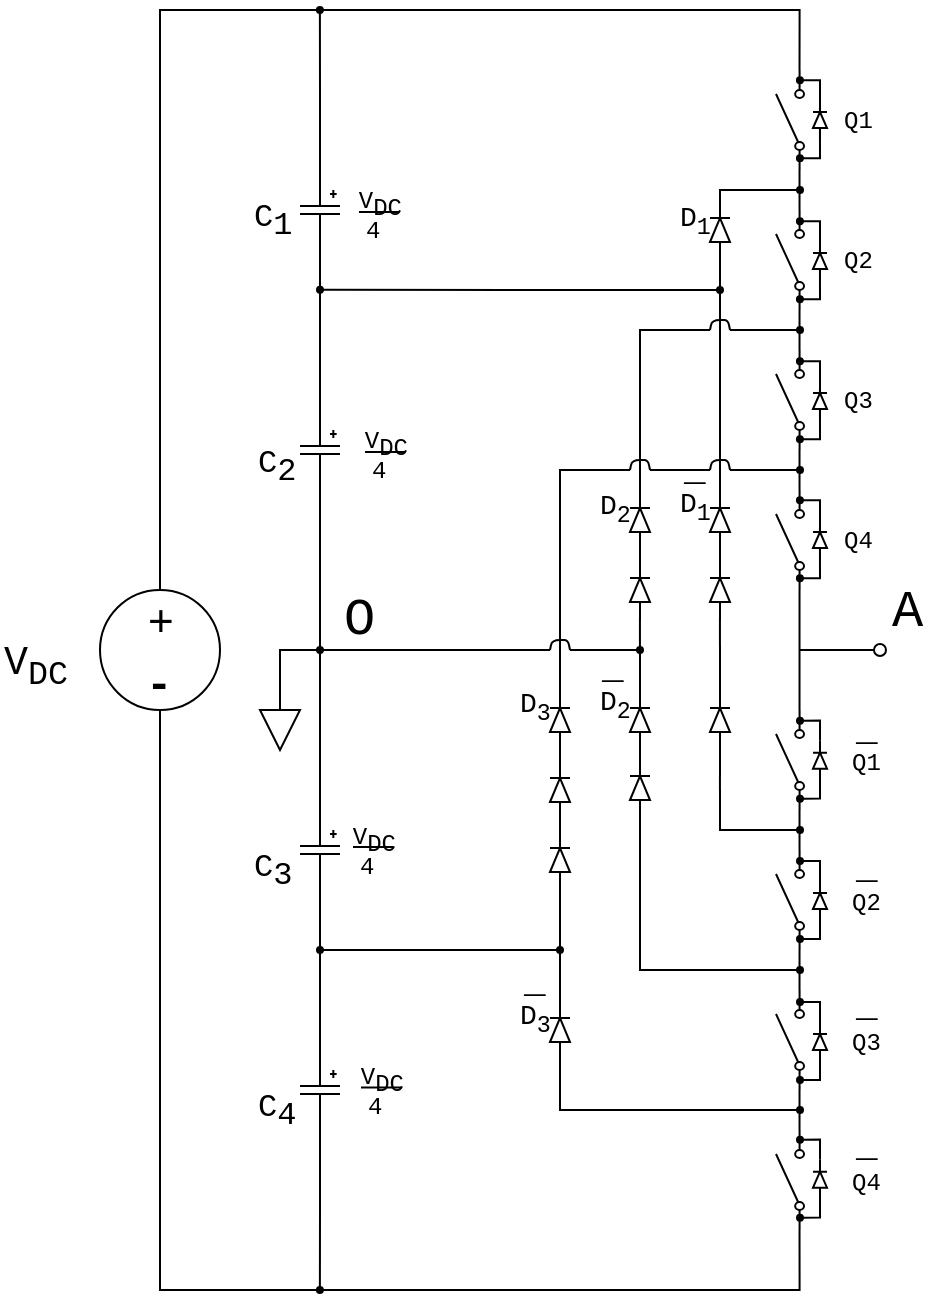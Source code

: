 <mxfile version="10.6.7" type="github"><diagram id="sscBolJHvE7xzkybfC2L" name="Page-1"><mxGraphModel dx="664" dy="372" grid="1" gridSize="5" guides="1" tooltips="1" connect="1" arrows="1" fold="1" page="1" pageScale="1" pageWidth="827" pageHeight="1169" math="0" shadow="0"><root><mxCell id="0"/><mxCell id="1" parent="0"/><mxCell id="ISOhxACk6VoRJgg4IMBV-1" value="" style="group" parent="1" vertex="1" connectable="0"><mxGeometry x="170" y="430" width="60" height="60" as="geometry"/></mxCell><mxCell id="ISOhxACk6VoRJgg4IMBV-2" value="" style="ellipse;whiteSpace=wrap;html=1;aspect=fixed;fillColor=none;" parent="ISOhxACk6VoRJgg4IMBV-1" vertex="1"><mxGeometry width="60" height="60" as="geometry"/></mxCell><mxCell id="ISOhxACk6VoRJgg4IMBV-3" value="+" style="text;html=1;resizable=0;points=[];autosize=1;align=left;verticalAlign=top;spacingTop=-4;fontStyle=0;fontSize=22;" parent="ISOhxACk6VoRJgg4IMBV-1" vertex="1"><mxGeometry x="22" width="20" height="20" as="geometry"/></mxCell><mxCell id="ISOhxACk6VoRJgg4IMBV-4" value="&lt;font style=&quot;font-size: 22px;&quot; face=&quot;Courier New&quot;&gt;-&lt;/font&gt;" style="text;html=1;resizable=0;points=[];autosize=1;align=left;verticalAlign=top;spacingTop=-4;fontSize=22;fontStyle=1" parent="ISOhxACk6VoRJgg4IMBV-1" vertex="1"><mxGeometry x="21" y="31" width="30" height="20" as="geometry"/></mxCell><mxCell id="ISOhxACk6VoRJgg4IMBV-5" style="edgeStyle=orthogonalEdgeStyle;rounded=0;orthogonalLoop=1;jettySize=auto;html=1;exitX=0;exitY=0.84;exitDx=0;exitDy=0;exitPerimeter=0;entryX=1;entryY=0.84;entryDx=0;entryDy=0;entryPerimeter=0;endArrow=none;endFill=0;" parent="1" source="ISOhxACk6VoRJgg4IMBV-6" target="ISOhxACk6VoRJgg4IMBV-8" edge="1"><mxGeometry relative="1" as="geometry"/></mxCell><mxCell id="ISOhxACk6VoRJgg4IMBV-6" value="" style="pointerEvents=1;verticalLabelPosition=bottom;shadow=0;dashed=0;align=center;fillColor=#ffffff;html=1;verticalAlign=top;strokeWidth=1;shape=mxgraph.electrical.electro-mechanical.simple_switch;direction=north;" parent="1" vertex="1"><mxGeometry x="508" y="170" width="14" height="50" as="geometry"/></mxCell><mxCell id="ISOhxACk6VoRJgg4IMBV-7" style="edgeStyle=orthogonalEdgeStyle;rounded=0;orthogonalLoop=1;jettySize=auto;html=1;exitX=0;exitY=0.84;exitDx=0;exitDy=0;exitPerimeter=0;entryX=1;entryY=0.84;entryDx=0;entryDy=0;entryPerimeter=0;endArrow=none;endFill=0;" parent="1" source="ISOhxACk6VoRJgg4IMBV-8" target="ISOhxACk6VoRJgg4IMBV-10" edge="1"><mxGeometry relative="1" as="geometry"/></mxCell><mxCell id="ISOhxACk6VoRJgg4IMBV-8" value="" style="pointerEvents=1;verticalLabelPosition=bottom;shadow=0;dashed=0;align=center;fillColor=#ffffff;html=1;verticalAlign=top;strokeWidth=1;shape=mxgraph.electrical.electro-mechanical.simple_switch;direction=north;" parent="1" vertex="1"><mxGeometry x="508" y="240" width="14" height="50" as="geometry"/></mxCell><mxCell id="ISOhxACk6VoRJgg4IMBV-9" style="edgeStyle=orthogonalEdgeStyle;rounded=0;orthogonalLoop=1;jettySize=auto;html=1;exitX=0;exitY=0.84;exitDx=0;exitDy=0;exitPerimeter=0;entryX=1;entryY=0.84;entryDx=0;entryDy=0;entryPerimeter=0;endArrow=none;endFill=0;" parent="1" source="ISOhxACk6VoRJgg4IMBV-10" target="ISOhxACk6VoRJgg4IMBV-12" edge="1"><mxGeometry relative="1" as="geometry"/></mxCell><mxCell id="ISOhxACk6VoRJgg4IMBV-10" value="" style="pointerEvents=1;verticalLabelPosition=bottom;shadow=0;dashed=0;align=center;fillColor=#ffffff;html=1;verticalAlign=top;strokeWidth=1;shape=mxgraph.electrical.electro-mechanical.simple_switch;direction=north;" parent="1" vertex="1"><mxGeometry x="508" y="310" width="14" height="50" as="geometry"/></mxCell><mxCell id="ISOhxACk6VoRJgg4IMBV-11" style="edgeStyle=orthogonalEdgeStyle;rounded=0;orthogonalLoop=1;jettySize=auto;html=1;exitX=0;exitY=0.84;exitDx=0;exitDy=0;exitPerimeter=0;entryX=1;entryY=0.84;entryDx=0;entryDy=0;entryPerimeter=0;endArrow=none;endFill=0;" parent="1" source="ISOhxACk6VoRJgg4IMBV-12" target="ISOhxACk6VoRJgg4IMBV-14" edge="1"><mxGeometry relative="1" as="geometry"/></mxCell><mxCell id="ISOhxACk6VoRJgg4IMBV-12" value="" style="pointerEvents=1;verticalLabelPosition=bottom;shadow=0;dashed=0;align=center;fillColor=#ffffff;html=1;verticalAlign=top;strokeWidth=1;shape=mxgraph.electrical.electro-mechanical.simple_switch;direction=north;" parent="1" vertex="1"><mxGeometry x="508" y="380" width="14" height="50" as="geometry"/></mxCell><mxCell id="ISOhxACk6VoRJgg4IMBV-13" style="edgeStyle=orthogonalEdgeStyle;rounded=0;orthogonalLoop=1;jettySize=auto;html=1;exitX=0;exitY=0.84;exitDx=0;exitDy=0;exitPerimeter=0;entryX=1;entryY=0.84;entryDx=0;entryDy=0;entryPerimeter=0;endArrow=none;endFill=0;" parent="1" source="ISOhxACk6VoRJgg4IMBV-14" target="ISOhxACk6VoRJgg4IMBV-16" edge="1"><mxGeometry relative="1" as="geometry"/></mxCell><mxCell id="ISOhxACk6VoRJgg4IMBV-14" value="" style="pointerEvents=1;verticalLabelPosition=bottom;shadow=0;dashed=0;align=center;fillColor=#ffffff;html=1;verticalAlign=top;strokeWidth=1;shape=mxgraph.electrical.electro-mechanical.simple_switch;direction=north;" parent="1" vertex="1"><mxGeometry x="508" y="490" width="14" height="50" as="geometry"/></mxCell><mxCell id="ISOhxACk6VoRJgg4IMBV-15" style="edgeStyle=orthogonalEdgeStyle;rounded=0;orthogonalLoop=1;jettySize=auto;html=1;exitX=0;exitY=0.84;exitDx=0;exitDy=0;exitPerimeter=0;entryX=1;entryY=0.84;entryDx=0;entryDy=0;entryPerimeter=0;endArrow=none;endFill=0;" parent="1" source="ISOhxACk6VoRJgg4IMBV-16" target="ISOhxACk6VoRJgg4IMBV-18" edge="1"><mxGeometry relative="1" as="geometry"/></mxCell><mxCell id="ISOhxACk6VoRJgg4IMBV-16" value="" style="pointerEvents=1;verticalLabelPosition=bottom;shadow=0;dashed=0;align=center;fillColor=#ffffff;html=1;verticalAlign=top;strokeWidth=1;shape=mxgraph.electrical.electro-mechanical.simple_switch;direction=north;" parent="1" vertex="1"><mxGeometry x="508" y="560" width="14" height="50" as="geometry"/></mxCell><mxCell id="ISOhxACk6VoRJgg4IMBV-17" style="edgeStyle=orthogonalEdgeStyle;rounded=0;orthogonalLoop=1;jettySize=auto;html=1;exitX=0;exitY=0.84;exitDx=0;exitDy=0;exitPerimeter=0;entryX=1;entryY=0.84;entryDx=0;entryDy=0;entryPerimeter=0;endArrow=none;endFill=0;" parent="1" source="ISOhxACk6VoRJgg4IMBV-18" target="ISOhxACk6VoRJgg4IMBV-20" edge="1"><mxGeometry relative="1" as="geometry"/></mxCell><mxCell id="ISOhxACk6VoRJgg4IMBV-18" value="" style="pointerEvents=1;verticalLabelPosition=bottom;shadow=0;dashed=0;align=center;fillColor=#ffffff;html=1;verticalAlign=top;strokeWidth=1;shape=mxgraph.electrical.electro-mechanical.simple_switch;direction=north;" parent="1" vertex="1"><mxGeometry x="508" y="630" width="14" height="50" as="geometry"/></mxCell><mxCell id="ISOhxACk6VoRJgg4IMBV-19" style="edgeStyle=orthogonalEdgeStyle;rounded=0;orthogonalLoop=1;jettySize=auto;html=1;exitX=0;exitY=0.84;exitDx=0;exitDy=0;exitPerimeter=0;entryX=0.5;entryY=1;entryDx=0;entryDy=0;endArrow=none;endFill=0;" parent="1" source="ISOhxACk6VoRJgg4IMBV-20" target="ISOhxACk6VoRJgg4IMBV-2" edge="1"><mxGeometry relative="1" as="geometry"><Array as="points"><mxPoint x="520" y="780"/><mxPoint x="200" y="780"/></Array></mxGeometry></mxCell><mxCell id="ISOhxACk6VoRJgg4IMBV-20" value="" style="pointerEvents=1;verticalLabelPosition=bottom;shadow=0;dashed=0;align=center;fillColor=#ffffff;html=1;verticalAlign=top;strokeWidth=1;shape=mxgraph.electrical.electro-mechanical.simple_switch;direction=north;" parent="1" vertex="1"><mxGeometry x="508" y="700" width="14" height="50" as="geometry"/></mxCell><mxCell id="ISOhxACk6VoRJgg4IMBV-21" style="edgeStyle=orthogonalEdgeStyle;rounded=0;orthogonalLoop=1;jettySize=auto;html=1;exitX=0;exitY=0.5;exitDx=0;exitDy=0;exitPerimeter=0;endArrow=oval;endFill=1;endSize=3;" parent="1" source="ISOhxACk6VoRJgg4IMBV-22" edge="1"><mxGeometry relative="1" as="geometry"><mxPoint x="279.944" y="140" as="targetPoint"/></mxGeometry></mxCell><mxCell id="ISOhxACk6VoRJgg4IMBV-22" value="" style="pointerEvents=1;verticalLabelPosition=bottom;shadow=0;dashed=0;align=center;fillColor=#ffffff;html=1;verticalAlign=top;strokeWidth=1;shape=mxgraph.electrical.capacitors.capacitor_5;direction=south;" parent="1" vertex="1"><mxGeometry x="270" y="220" width="20" height="40" as="geometry"/></mxCell><mxCell id="ISOhxACk6VoRJgg4IMBV-23" style="edgeStyle=orthogonalEdgeStyle;rounded=0;orthogonalLoop=1;jettySize=auto;html=1;exitX=0;exitY=0.5;exitDx=0;exitDy=0;exitPerimeter=0;entryX=1;entryY=0.5;entryDx=0;entryDy=0;entryPerimeter=0;endArrow=none;endFill=0;endSize=3;" parent="1" source="ISOhxACk6VoRJgg4IMBV-25" target="ISOhxACk6VoRJgg4IMBV-22" edge="1"><mxGeometry relative="1" as="geometry"/></mxCell><mxCell id="ISOhxACk6VoRJgg4IMBV-24" style="edgeStyle=orthogonalEdgeStyle;rounded=0;orthogonalLoop=1;jettySize=auto;html=1;exitX=1;exitY=0.5;exitDx=0;exitDy=0;exitPerimeter=0;entryX=0;entryY=0.5;entryDx=0;entryDy=0;entryPerimeter=0;endArrow=none;endFill=0;endSize=3;" parent="1" source="ISOhxACk6VoRJgg4IMBV-25" target="ISOhxACk6VoRJgg4IMBV-29" edge="1"><mxGeometry relative="1" as="geometry"/></mxCell><mxCell id="ISOhxACk6VoRJgg4IMBV-25" value="" style="pointerEvents=1;verticalLabelPosition=bottom;shadow=0;dashed=0;align=center;fillColor=#ffffff;html=1;verticalAlign=top;strokeWidth=1;shape=mxgraph.electrical.capacitors.capacitor_5;direction=south;" parent="1" vertex="1"><mxGeometry x="270" y="340" width="20" height="40" as="geometry"/></mxCell><mxCell id="ISOhxACk6VoRJgg4IMBV-26" style="edgeStyle=orthogonalEdgeStyle;rounded=0;orthogonalLoop=1;jettySize=auto;html=1;exitX=1;exitY=0.5;exitDx=0;exitDy=0;exitPerimeter=0;endArrow=oval;endFill=1;endSize=3;" parent="1" source="ISOhxACk6VoRJgg4IMBV-27" edge="1"><mxGeometry relative="1" as="geometry"><mxPoint x="279.944" y="780" as="targetPoint"/></mxGeometry></mxCell><mxCell id="ISOhxACk6VoRJgg4IMBV-27" value="" style="pointerEvents=1;verticalLabelPosition=bottom;shadow=0;dashed=0;align=center;fillColor=#ffffff;html=1;verticalAlign=top;strokeWidth=1;shape=mxgraph.electrical.capacitors.capacitor_5;direction=south;" parent="1" vertex="1"><mxGeometry x="270" y="660" width="20" height="40" as="geometry"/></mxCell><mxCell id="ISOhxACk6VoRJgg4IMBV-28" style="edgeStyle=orthogonalEdgeStyle;rounded=0;orthogonalLoop=1;jettySize=auto;html=1;exitX=1;exitY=0.5;exitDx=0;exitDy=0;exitPerimeter=0;entryX=0;entryY=0.5;entryDx=0;entryDy=0;entryPerimeter=0;endArrow=none;endFill=0;endSize=3;" parent="1" source="ISOhxACk6VoRJgg4IMBV-29" target="ISOhxACk6VoRJgg4IMBV-27" edge="1"><mxGeometry relative="1" as="geometry"/></mxCell><mxCell id="ISOhxACk6VoRJgg4IMBV-29" value="" style="pointerEvents=1;verticalLabelPosition=bottom;shadow=0;dashed=0;align=center;fillColor=#ffffff;html=1;verticalAlign=top;strokeWidth=1;shape=mxgraph.electrical.capacitors.capacitor_5;direction=south;" parent="1" vertex="1"><mxGeometry x="270" y="540" width="20" height="40" as="geometry"/></mxCell><mxCell id="ISOhxACk6VoRJgg4IMBV-30" style="edgeStyle=orthogonalEdgeStyle;rounded=0;orthogonalLoop=1;jettySize=auto;html=1;endArrow=oval;endFill=1;endSize=3;" parent="1" edge="1"><mxGeometry relative="1" as="geometry"><mxPoint x="520" y="370" as="targetPoint"/><Array as="points"><mxPoint x="485" y="370"/></Array><mxPoint x="485" y="370" as="sourcePoint"/></mxGeometry></mxCell><mxCell id="ISOhxACk6VoRJgg4IMBV-31" style="edgeStyle=orthogonalEdgeStyle;rounded=0;orthogonalLoop=1;jettySize=auto;html=1;endArrow=oval;endFill=1;endSize=3;" parent="1" edge="1"><mxGeometry relative="1" as="geometry"><mxPoint x="520" y="550" as="targetPoint"/><Array as="points"><mxPoint x="480" y="550"/></Array><mxPoint x="480" y="530" as="sourcePoint"/></mxGeometry></mxCell><mxCell id="ISOhxACk6VoRJgg4IMBV-33" style="edgeStyle=orthogonalEdgeStyle;rounded=0;orthogonalLoop=1;jettySize=auto;html=1;exitX=0.5;exitY=0;exitDx=0;exitDy=0;entryX=1;entryY=0.84;entryDx=0;entryDy=0;entryPerimeter=0;endArrow=none;endFill=0;" parent="1" source="ISOhxACk6VoRJgg4IMBV-2" target="ISOhxACk6VoRJgg4IMBV-6" edge="1"><mxGeometry relative="1" as="geometry"><mxPoint x="410" y="140" as="targetPoint"/><Array as="points"><mxPoint x="200" y="140"/><mxPoint x="520" y="140"/></Array></mxGeometry></mxCell><mxCell id="ISOhxACk6VoRJgg4IMBV-34" style="edgeStyle=orthogonalEdgeStyle;rounded=0;orthogonalLoop=1;jettySize=auto;html=1;exitX=0.5;exitY=0;exitDx=0;exitDy=0;exitPerimeter=0;endArrow=oval;endFill=1;endSize=3;" parent="1" source="ISOhxACk6VoRJgg4IMBV-35" edge="1"><mxGeometry relative="1" as="geometry"><mxPoint x="280" y="460" as="targetPoint"/><Array as="points"><mxPoint x="260" y="460"/></Array></mxGeometry></mxCell><mxCell id="ISOhxACk6VoRJgg4IMBV-35" value="" style="pointerEvents=1;verticalLabelPosition=bottom;shadow=0;dashed=0;align=center;fillColor=#ffffff;html=1;verticalAlign=top;strokeWidth=1;shape=mxgraph.electrical.signal_sources.signal_ground;" parent="1" vertex="1"><mxGeometry x="250" y="480" width="20" height="30" as="geometry"/></mxCell><mxCell id="ISOhxACk6VoRJgg4IMBV-36" style="edgeStyle=orthogonalEdgeStyle;rounded=0;orthogonalLoop=1;jettySize=auto;html=1;endArrow=oval;endFill=1;endSize=3;" parent="1" edge="1"><mxGeometry relative="1" as="geometry"><mxPoint x="520" y="300" as="targetPoint"/><Array as="points"><mxPoint x="490" y="300"/></Array><mxPoint x="485" y="300" as="sourcePoint"/></mxGeometry></mxCell><mxCell id="ISOhxACk6VoRJgg4IMBV-38" style="edgeStyle=orthogonalEdgeStyle;rounded=0;orthogonalLoop=1;jettySize=auto;html=1;endArrow=oval;endFill=1;endSize=3;exitX=0;exitY=0.5;exitDx=0;exitDy=0;exitPerimeter=0;" parent="1" source="ISOhxACk6VoRJgg4IMBV-70" edge="1"><mxGeometry relative="1" as="geometry"><mxPoint x="520" y="620" as="targetPoint"/><Array as="points"><mxPoint x="440" y="620"/></Array><mxPoint x="440" y="590" as="sourcePoint"/></mxGeometry></mxCell><mxCell id="ISOhxACk6VoRJgg4IMBV-43" style="edgeStyle=orthogonalEdgeStyle;rounded=0;orthogonalLoop=1;jettySize=auto;html=1;endArrow=oval;endFill=1;endSize=3;exitX=1;exitY=0.5;exitDx=0;exitDy=0;exitPerimeter=0;" parent="1" source="ISOhxACk6VoRJgg4IMBV-52" edge="1"><mxGeometry relative="1" as="geometry"><Array as="points"><mxPoint x="480" y="230"/><mxPoint x="520" y="230"/></Array><mxPoint x="420" y="260" as="sourcePoint"/><mxPoint x="520" y="230" as="targetPoint"/></mxGeometry></mxCell><mxCell id="ISOhxACk6VoRJgg4IMBV-46" style="edgeStyle=orthogonalEdgeStyle;rounded=0;orthogonalLoop=1;jettySize=auto;html=1;endArrow=oval;endFill=1;endSize=3;exitX=0;exitY=0.5;exitDx=0;exitDy=0;exitPerimeter=0;" parent="1" source="ISOhxACk6VoRJgg4IMBV-82" edge="1"><mxGeometry relative="1" as="geometry"><mxPoint x="520" y="690" as="targetPoint"/><Array as="points"><mxPoint x="400" y="690"/></Array><mxPoint x="330" y="690" as="sourcePoint"/></mxGeometry></mxCell><mxCell id="ISOhxACk6VoRJgg4IMBV-48" value="" style="endArrow=oval;html=1;endFill=0;" parent="1" edge="1"><mxGeometry width="50" height="50" relative="1" as="geometry"><mxPoint x="520" y="460" as="sourcePoint"/><mxPoint x="560" y="460" as="targetPoint"/></mxGeometry></mxCell><mxCell id="ISOhxACk6VoRJgg4IMBV-49" value="&lt;font style=&quot;font-size: 20px&quot; face=&quot;Courier New&quot;&gt;V&lt;sub&gt;DC&lt;/sub&gt;&lt;/font&gt;" style="text;html=1;resizable=0;points=[];autosize=1;align=left;verticalAlign=top;spacingTop=-4;fontSize=26;" parent="1" vertex="1"><mxGeometry x="120" y="445" width="50" height="40" as="geometry"/></mxCell><mxCell id="ISOhxACk6VoRJgg4IMBV-50" value="&lt;font face=&quot;Courier New&quot;&gt;O&lt;/font&gt;" style="text;html=1;resizable=0;points=[];autosize=1;align=left;verticalAlign=top;spacingTop=-4;fontSize=26;" parent="1" vertex="1"><mxGeometry x="290" y="425" width="30" height="30" as="geometry"/></mxCell><mxCell id="ISOhxACk6VoRJgg4IMBV-51" value="&lt;font face=&quot;Courier New&quot;&gt;A&lt;/font&gt;" style="text;html=1;resizable=0;points=[];autosize=1;align=left;verticalAlign=top;spacingTop=-4;fontSize=26;" parent="1" vertex="1"><mxGeometry x="564" y="421" width="30" height="30" as="geometry"/></mxCell><mxCell id="ISOhxACk6VoRJgg4IMBV-52" value="" style="pointerEvents=1;fillColor=#000000;verticalLabelPosition=bottom;shadow=0;dashed=0;align=center;fillColor=#ffffff;html=1;verticalAlign=top;strokeWidth=1;shape=mxgraph.electrical.diodes.diode;direction=north;" parent="1" vertex="1"><mxGeometry x="475" y="235" width="10" height="30" as="geometry"/></mxCell><mxCell id="ISOhxACk6VoRJgg4IMBV-53" value="" style="endArrow=none;html=1;" parent="1" edge="1"><mxGeometry width="50" height="50" relative="1" as="geometry"><mxPoint x="475" y="300" as="sourcePoint"/><mxPoint x="485" y="300" as="targetPoint"/><Array as="points"><mxPoint x="476" y="295"/><mxPoint x="484" y="295"/></Array></mxGeometry></mxCell><mxCell id="ISOhxACk6VoRJgg4IMBV-60" style="edgeStyle=orthogonalEdgeStyle;rounded=0;orthogonalLoop=1;jettySize=auto;html=1;exitX=1;exitY=0.5;exitDx=0;exitDy=0;exitPerimeter=0;endArrow=none;endFill=0;entryX=0;entryY=0.5;entryDx=0;entryDy=0;entryPerimeter=0;" parent="1" source="ISOhxACk6VoRJgg4IMBV-54" target="ISOhxACk6VoRJgg4IMBV-52" edge="1"><mxGeometry relative="1" as="geometry"><mxPoint x="479.98" y="375" as="targetPoint"/></mxGeometry></mxCell><mxCell id="ISOhxACk6VoRJgg4IMBV-54" value="" style="pointerEvents=1;fillColor=#000000;verticalLabelPosition=bottom;shadow=0;dashed=0;align=center;fillColor=#ffffff;html=1;verticalAlign=top;strokeWidth=1;shape=mxgraph.electrical.diodes.diode;direction=north;" parent="1" vertex="1"><mxGeometry x="475" y="380" width="10" height="30" as="geometry"/></mxCell><mxCell id="ISOhxACk6VoRJgg4IMBV-59" style="edgeStyle=orthogonalEdgeStyle;rounded=0;orthogonalLoop=1;jettySize=auto;html=1;exitX=1;exitY=0.5;exitDx=0;exitDy=0;exitPerimeter=0;entryX=0;entryY=0.5;entryDx=0;entryDy=0;entryPerimeter=0;endArrow=none;endFill=0;" parent="1" target="ISOhxACk6VoRJgg4IMBV-54" edge="1"><mxGeometry relative="1" as="geometry"><mxPoint x="480" y="415" as="sourcePoint"/></mxGeometry></mxCell><mxCell id="ISOhxACk6VoRJgg4IMBV-55" value="" style="pointerEvents=1;fillColor=#000000;verticalLabelPosition=bottom;shadow=0;dashed=0;align=center;fillColor=#ffffff;html=1;verticalAlign=top;strokeWidth=1;shape=mxgraph.electrical.diodes.diode;direction=north;" parent="1" vertex="1"><mxGeometry x="475" y="415" width="10" height="30" as="geometry"/></mxCell><mxCell id="ISOhxACk6VoRJgg4IMBV-57" style="edgeStyle=orthogonalEdgeStyle;rounded=0;orthogonalLoop=1;jettySize=auto;html=1;exitX=0;exitY=0.5;exitDx=0;exitDy=0;exitPerimeter=0;endArrow=none;endFill=0;" parent="1" source="ISOhxACk6VoRJgg4IMBV-56" edge="1"><mxGeometry relative="1" as="geometry"><mxPoint x="479.98" y="530.034" as="targetPoint"/></mxGeometry></mxCell><mxCell id="ISOhxACk6VoRJgg4IMBV-58" style="edgeStyle=orthogonalEdgeStyle;rounded=0;orthogonalLoop=1;jettySize=auto;html=1;exitX=1;exitY=0.5;exitDx=0;exitDy=0;exitPerimeter=0;entryX=0.033;entryY=0.498;entryDx=0;entryDy=0;entryPerimeter=0;endArrow=none;endFill=0;" parent="1" source="ISOhxACk6VoRJgg4IMBV-56" target="ISOhxACk6VoRJgg4IMBV-55" edge="1"><mxGeometry relative="1" as="geometry"/></mxCell><mxCell id="ISOhxACk6VoRJgg4IMBV-56" value="" style="pointerEvents=1;fillColor=#000000;verticalLabelPosition=bottom;shadow=0;dashed=0;align=center;fillColor=#ffffff;html=1;verticalAlign=top;strokeWidth=1;shape=mxgraph.electrical.diodes.diode;direction=north;" parent="1" vertex="1"><mxGeometry x="475" y="480" width="10" height="30" as="geometry"/></mxCell><mxCell id="ISOhxACk6VoRJgg4IMBV-74" style="edgeStyle=orthogonalEdgeStyle;rounded=0;orthogonalLoop=1;jettySize=auto;html=1;exitX=1;exitY=0.5;exitDx=0;exitDy=0;exitPerimeter=0;endArrow=none;endFill=0;endSize=3;" parent="1" source="ISOhxACk6VoRJgg4IMBV-62" edge="1"><mxGeometry relative="1" as="geometry"><mxPoint x="475" y="300" as="targetPoint"/><Array as="points"><mxPoint x="440" y="300"/></Array></mxGeometry></mxCell><mxCell id="ISOhxACk6VoRJgg4IMBV-62" value="" style="pointerEvents=1;fillColor=#000000;verticalLabelPosition=bottom;shadow=0;dashed=0;align=center;fillColor=#ffffff;html=1;verticalAlign=top;strokeWidth=1;shape=mxgraph.electrical.diodes.diode;direction=north;" parent="1" vertex="1"><mxGeometry x="435" y="380" width="10" height="30" as="geometry"/></mxCell><mxCell id="ISOhxACk6VoRJgg4IMBV-63" style="edgeStyle=orthogonalEdgeStyle;rounded=0;orthogonalLoop=1;jettySize=auto;html=1;exitX=1;exitY=0.5;exitDx=0;exitDy=0;exitPerimeter=0;entryX=0;entryY=0.5;entryDx=0;entryDy=0;entryPerimeter=0;endArrow=none;endFill=0;" parent="1" source="ISOhxACk6VoRJgg4IMBV-64" target="ISOhxACk6VoRJgg4IMBV-62" edge="1"><mxGeometry relative="1" as="geometry"/></mxCell><mxCell id="ISOhxACk6VoRJgg4IMBV-64" value="" style="pointerEvents=1;fillColor=#000000;verticalLabelPosition=bottom;shadow=0;dashed=0;align=center;fillColor=#ffffff;html=1;verticalAlign=top;strokeWidth=1;shape=mxgraph.electrical.diodes.diode;direction=north;" parent="1" vertex="1"><mxGeometry x="435" y="415" width="10" height="30" as="geometry"/></mxCell><mxCell id="ISOhxACk6VoRJgg4IMBV-65" style="edgeStyle=orthogonalEdgeStyle;rounded=0;orthogonalLoop=1;jettySize=auto;html=1;exitX=1;exitY=0.5;exitDx=0;exitDy=0;exitPerimeter=0;entryX=0.033;entryY=0.498;entryDx=0;entryDy=0;entryPerimeter=0;endArrow=none;endFill=0;" parent="1" source="ISOhxACk6VoRJgg4IMBV-68" target="ISOhxACk6VoRJgg4IMBV-64" edge="1"><mxGeometry relative="1" as="geometry"><mxPoint x="440.143" y="490.286" as="sourcePoint"/></mxGeometry></mxCell><mxCell id="ISOhxACk6VoRJgg4IMBV-68" value="" style="pointerEvents=1;fillColor=#000000;verticalLabelPosition=bottom;shadow=0;dashed=0;align=center;fillColor=#ffffff;html=1;verticalAlign=top;strokeWidth=1;shape=mxgraph.electrical.diodes.diode;direction=north;" parent="1" vertex="1"><mxGeometry x="435" y="480" width="10" height="30" as="geometry"/></mxCell><mxCell id="ISOhxACk6VoRJgg4IMBV-69" style="edgeStyle=orthogonalEdgeStyle;rounded=0;orthogonalLoop=1;jettySize=auto;html=1;exitX=1;exitY=0.5;exitDx=0;exitDy=0;exitPerimeter=0;entryX=0;entryY=0.5;entryDx=0;entryDy=0;entryPerimeter=0;endArrow=none;endFill=0;" parent="1" source="ISOhxACk6VoRJgg4IMBV-70" edge="1"><mxGeometry relative="1" as="geometry"><mxPoint x="440" y="509" as="targetPoint"/></mxGeometry></mxCell><mxCell id="ISOhxACk6VoRJgg4IMBV-70" value="" style="pointerEvents=1;fillColor=#000000;verticalLabelPosition=bottom;shadow=0;dashed=0;align=center;fillColor=#ffffff;html=1;verticalAlign=top;strokeWidth=1;shape=mxgraph.electrical.diodes.diode;direction=north;" parent="1" vertex="1"><mxGeometry x="435" y="514" width="10" height="30" as="geometry"/></mxCell><mxCell id="ISOhxACk6VoRJgg4IMBV-73" value="" style="endArrow=oval;html=1;endFill=1;endSize=3;" parent="1" edge="1"><mxGeometry width="50" height="50" relative="1" as="geometry"><mxPoint x="405" y="460" as="sourcePoint"/><mxPoint x="440" y="460" as="targetPoint"/></mxGeometry></mxCell><mxCell id="ISOhxACk6VoRJgg4IMBV-79" style="edgeStyle=orthogonalEdgeStyle;rounded=0;orthogonalLoop=1;jettySize=auto;html=1;exitX=1;exitY=0.5;exitDx=0;exitDy=0;exitPerimeter=0;endArrow=none;endFill=0;endSize=3;" parent="1" source="ISOhxACk6VoRJgg4IMBV-75" edge="1"><mxGeometry relative="1" as="geometry"><mxPoint x="435" y="370" as="targetPoint"/><Array as="points"><mxPoint x="400" y="370"/></Array></mxGeometry></mxCell><mxCell id="ISOhxACk6VoRJgg4IMBV-75" value="" style="pointerEvents=1;fillColor=#000000;verticalLabelPosition=bottom;shadow=0;dashed=0;align=center;fillColor=#ffffff;html=1;verticalAlign=top;strokeWidth=1;shape=mxgraph.electrical.diodes.diode;direction=north;" parent="1" vertex="1"><mxGeometry x="395" y="480" width="10" height="30" as="geometry"/></mxCell><mxCell id="ISOhxACk6VoRJgg4IMBV-76" style="edgeStyle=orthogonalEdgeStyle;rounded=0;orthogonalLoop=1;jettySize=auto;html=1;exitX=1;exitY=0.5;exitDx=0;exitDy=0;exitPerimeter=0;entryX=0;entryY=0.5;entryDx=0;entryDy=0;entryPerimeter=0;endArrow=none;endFill=0;" parent="1" source="ISOhxACk6VoRJgg4IMBV-77" target="ISOhxACk6VoRJgg4IMBV-75" edge="1"><mxGeometry relative="1" as="geometry"/></mxCell><mxCell id="ISOhxACk6VoRJgg4IMBV-77" value="" style="pointerEvents=1;fillColor=#000000;verticalLabelPosition=bottom;shadow=0;dashed=0;align=center;fillColor=#ffffff;html=1;verticalAlign=top;strokeWidth=1;shape=mxgraph.electrical.diodes.diode;direction=north;" parent="1" vertex="1"><mxGeometry x="395" y="515" width="10" height="30" as="geometry"/></mxCell><mxCell id="ISOhxACk6VoRJgg4IMBV-84" style="edgeStyle=orthogonalEdgeStyle;rounded=0;orthogonalLoop=1;jettySize=auto;html=1;exitX=1;exitY=0.5;exitDx=0;exitDy=0;exitPerimeter=0;entryX=0;entryY=0.5;entryDx=0;entryDy=0;entryPerimeter=0;endArrow=none;endFill=0;endSize=3;" parent="1" source="ISOhxACk6VoRJgg4IMBV-78" target="ISOhxACk6VoRJgg4IMBV-77" edge="1"><mxGeometry relative="1" as="geometry"/></mxCell><mxCell id="ISOhxACk6VoRJgg4IMBV-78" value="" style="pointerEvents=1;fillColor=#000000;verticalLabelPosition=bottom;shadow=0;dashed=0;align=center;fillColor=#ffffff;html=1;verticalAlign=top;strokeWidth=1;shape=mxgraph.electrical.diodes.diode;direction=north;" parent="1" vertex="1"><mxGeometry x="395" y="550" width="10" height="30" as="geometry"/></mxCell><mxCell id="ISOhxACk6VoRJgg4IMBV-80" value="" style="endArrow=none;html=1;" parent="1" edge="1"><mxGeometry width="50" height="50" relative="1" as="geometry"><mxPoint x="435.0" y="370" as="sourcePoint"/><mxPoint x="445.0" y="370" as="targetPoint"/><Array as="points"><mxPoint x="436" y="365"/><mxPoint x="444" y="365"/></Array></mxGeometry></mxCell><mxCell id="ISOhxACk6VoRJgg4IMBV-81" value="" style="endArrow=none;html=1;" parent="1" edge="1"><mxGeometry width="50" height="50" relative="1" as="geometry"><mxPoint x="445" y="370" as="sourcePoint"/><mxPoint x="475" y="370" as="targetPoint"/></mxGeometry></mxCell><mxCell id="ISOhxACk6VoRJgg4IMBV-83" style="edgeStyle=orthogonalEdgeStyle;rounded=0;orthogonalLoop=1;jettySize=auto;html=1;exitX=1;exitY=0.5;exitDx=0;exitDy=0;exitPerimeter=0;entryX=0;entryY=0.5;entryDx=0;entryDy=0;entryPerimeter=0;endArrow=none;endFill=0;endSize=3;" parent="1" source="ISOhxACk6VoRJgg4IMBV-82" target="ISOhxACk6VoRJgg4IMBV-78" edge="1"><mxGeometry relative="1" as="geometry"/></mxCell><mxCell id="ISOhxACk6VoRJgg4IMBV-82" value="" style="pointerEvents=1;fillColor=#000000;verticalLabelPosition=bottom;shadow=0;dashed=0;align=center;fillColor=#ffffff;html=1;verticalAlign=top;strokeWidth=1;shape=mxgraph.electrical.diodes.diode;direction=north;" parent="1" vertex="1"><mxGeometry x="395" y="635" width="10" height="30" as="geometry"/></mxCell><mxCell id="ISOhxACk6VoRJgg4IMBV-85" value="" style="endArrow=oval;html=1;startArrow=oval;startFill=1;endFill=1;endSize=3;startSize=3;" parent="1" edge="1"><mxGeometry width="50" height="50" relative="1" as="geometry"><mxPoint x="280" y="610" as="sourcePoint"/><mxPoint x="400" y="610" as="targetPoint"/></mxGeometry></mxCell><mxCell id="ISOhxACk6VoRJgg4IMBV-86" value="" style="endArrow=oval;html=1;startArrow=oval;startFill=1;endFill=1;endSize=3;startSize=3;" parent="1" edge="1"><mxGeometry width="50" height="50" relative="1" as="geometry"><mxPoint x="280" y="279.9" as="sourcePoint"/><mxPoint x="480" y="280" as="targetPoint"/></mxGeometry></mxCell><mxCell id="ISOhxACk6VoRJgg4IMBV-87" value="" style="endArrow=none;html=1;" parent="1" edge="1"><mxGeometry width="50" height="50" relative="1" as="geometry"><mxPoint x="395" y="460.0" as="sourcePoint"/><mxPoint x="405" y="460.0" as="targetPoint"/><Array as="points"><mxPoint x="396" y="455"/><mxPoint x="404" y="455"/></Array></mxGeometry></mxCell><mxCell id="ISOhxACk6VoRJgg4IMBV-88" value="" style="endArrow=none;html=1;" parent="1" edge="1"><mxGeometry width="50" height="50" relative="1" as="geometry"><mxPoint x="280" y="460" as="sourcePoint"/><mxPoint x="395" y="460" as="targetPoint"/></mxGeometry></mxCell><mxCell id="ISOhxACk6VoRJgg4IMBV-89" value="&lt;font face=&quot;Courier New&quot;&gt;Q1&lt;/font&gt;" style="text;html=1;resizable=0;points=[];autosize=1;align=left;verticalAlign=top;spacingTop=-4;" parent="1" vertex="1"><mxGeometry x="540" y="185" width="25" height="20" as="geometry"/></mxCell><mxCell id="ISOhxACk6VoRJgg4IMBV-90" value="&lt;font face=&quot;Courier New&quot;&gt;Q2&lt;/font&gt;" style="text;html=1;resizable=0;points=[];autosize=1;align=left;verticalAlign=top;spacingTop=-4;" parent="1" vertex="1"><mxGeometry x="540" y="255" width="25" height="20" as="geometry"/></mxCell><mxCell id="ISOhxACk6VoRJgg4IMBV-91" value="&lt;font face=&quot;Courier New&quot;&gt;Q3&lt;/font&gt;" style="text;html=1;resizable=0;points=[];autosize=1;align=left;verticalAlign=top;spacingTop=-4;" parent="1" vertex="1"><mxGeometry x="540" y="325" width="25" height="20" as="geometry"/></mxCell><mxCell id="ISOhxACk6VoRJgg4IMBV-92" value="&lt;font face=&quot;Courier New&quot;&gt;Q4&lt;/font&gt;" style="text;html=1;resizable=0;points=[];autosize=1;align=left;verticalAlign=top;spacingTop=-4;" parent="1" vertex="1"><mxGeometry x="540" y="395" width="25" height="20" as="geometry"/></mxCell><mxCell id="ISOhxACk6VoRJgg4IMBV-93" value="&lt;font face=&quot;Courier New&quot;&gt;Q1&lt;/font&gt;" style="text;html=1;resizable=0;points=[];autosize=1;align=left;verticalAlign=top;spacingTop=-4;" parent="1" vertex="1"><mxGeometry x="544" y="505.6" width="25" height="20" as="geometry"/></mxCell><mxCell id="ISOhxACk6VoRJgg4IMBV-94" value="&lt;font face=&quot;Courier New&quot;&gt;Q2&lt;/font&gt;" style="text;html=1;resizable=0;points=[];autosize=1;align=left;verticalAlign=top;spacingTop=-4;" parent="1" vertex="1"><mxGeometry x="544" y="575.6" width="25" height="20" as="geometry"/></mxCell><mxCell id="ISOhxACk6VoRJgg4IMBV-95" value="&lt;font face=&quot;Courier New&quot;&gt;Q3&lt;/font&gt;" style="text;html=1;resizable=0;points=[];autosize=1;align=left;verticalAlign=top;spacingTop=-4;" parent="1" vertex="1"><mxGeometry x="544" y="645.6" width="25" height="20" as="geometry"/></mxCell><mxCell id="ISOhxACk6VoRJgg4IMBV-96" value="&lt;font face=&quot;Courier New&quot;&gt;Q4&lt;/font&gt;" style="text;html=1;resizable=0;points=[];autosize=1;align=left;verticalAlign=top;spacingTop=-4;" parent="1" vertex="1"><mxGeometry x="544" y="715.6" width="25" height="20" as="geometry"/></mxCell><mxCell id="ISOhxACk6VoRJgg4IMBV-97" value="&lt;font style=&quot;font-size: 18px;&quot; face=&quot;Courier New&quot;&gt;_&lt;/font&gt;" style="text;html=1;resizable=0;points=[];autosize=1;align=left;verticalAlign=top;spacingTop=-4;fontSize=18;" parent="1" vertex="1"><mxGeometry x="546" y="485.5" width="20" height="20" as="geometry"/></mxCell><mxCell id="ISOhxACk6VoRJgg4IMBV-98" value="&lt;font style=&quot;font-size: 18px;&quot; face=&quot;Courier New&quot;&gt;_&lt;/font&gt;" style="text;html=1;resizable=0;points=[];autosize=1;align=left;verticalAlign=top;spacingTop=-4;fontSize=18;" parent="1" vertex="1"><mxGeometry x="546" y="555" width="20" height="20" as="geometry"/></mxCell><mxCell id="ISOhxACk6VoRJgg4IMBV-99" value="&lt;font style=&quot;font-size: 18px;&quot; face=&quot;Courier New&quot;&gt;_&lt;/font&gt;" style="text;html=1;resizable=0;points=[];autosize=1;align=left;verticalAlign=top;spacingTop=-4;fontSize=18;" parent="1" vertex="1"><mxGeometry x="546" y="624" width="20" height="20" as="geometry"/></mxCell><mxCell id="ISOhxACk6VoRJgg4IMBV-100" value="&lt;font style=&quot;font-size: 18px;&quot; face=&quot;Courier New&quot;&gt;_&lt;/font&gt;" style="text;html=1;resizable=0;points=[];autosize=1;align=left;verticalAlign=top;spacingTop=-4;fontSize=18;" parent="1" vertex="1"><mxGeometry x="546" y="694" width="20" height="20" as="geometry"/></mxCell><mxCell id="ISOhxACk6VoRJgg4IMBV-104" value="" style="group" parent="1" vertex="1" connectable="0"><mxGeometry x="275" y="345" width="50" height="35" as="geometry"/></mxCell><mxCell id="ISOhxACk6VoRJgg4IMBV-101" value="" style="endArrow=none;html=1;fontSize=16;" parent="ISOhxACk6VoRJgg4IMBV-104" edge="1"><mxGeometry width="50" height="50" relative="1" as="geometry"><mxPoint x="27.5" y="16" as="sourcePoint"/><mxPoint x="47.5" y="16" as="targetPoint"/></mxGeometry></mxCell><mxCell id="ISOhxACk6VoRJgg4IMBV-102" value="&lt;font style=&quot;font-size: 12px;&quot; face=&quot;Courier New&quot;&gt;V&lt;sub style=&quot;font-size: 12px;&quot;&gt;DC&lt;/sub&gt;&lt;/font&gt;" style="text;html=1;resizable=0;points=[];autosize=1;align=right;verticalAlign=top;spacingTop=-4;fontSize=12;" parent="ISOhxACk6VoRJgg4IMBV-104" vertex="1"><mxGeometry width="50" height="30" as="geometry"/></mxCell><mxCell id="ISOhxACk6VoRJgg4IMBV-103" value="&lt;font face=&quot;Courier New&quot;&gt;4&lt;/font&gt;" style="text;html=1;resizable=0;points=[];autosize=1;align=left;verticalAlign=top;spacingTop=-4;fontSize=12;" parent="ISOhxACk6VoRJgg4IMBV-104" vertex="1"><mxGeometry x="29" y="15" width="20" height="20" as="geometry"/></mxCell><mxCell id="ISOhxACk6VoRJgg4IMBV-105" value="" style="group" parent="1" vertex="1" connectable="0"><mxGeometry x="269" y="542.5" width="50" height="35" as="geometry"/></mxCell><mxCell id="ISOhxACk6VoRJgg4IMBV-106" value="" style="endArrow=none;html=1;fontSize=16;" parent="ISOhxACk6VoRJgg4IMBV-105" edge="1"><mxGeometry width="50" height="50" relative="1" as="geometry"><mxPoint x="27.5" y="16" as="sourcePoint"/><mxPoint x="47.5" y="16" as="targetPoint"/></mxGeometry></mxCell><mxCell id="ISOhxACk6VoRJgg4IMBV-107" value="&lt;font style=&quot;font-size: 12px;&quot; face=&quot;Courier New&quot;&gt;V&lt;sub style=&quot;font-size: 12px;&quot;&gt;DC&lt;/sub&gt;&lt;/font&gt;" style="text;html=1;resizable=0;points=[];autosize=1;align=right;verticalAlign=top;spacingTop=-4;fontSize=12;" parent="ISOhxACk6VoRJgg4IMBV-105" vertex="1"><mxGeometry width="50" height="30" as="geometry"/></mxCell><mxCell id="ISOhxACk6VoRJgg4IMBV-108" value="&lt;font face=&quot;Courier New&quot;&gt;4&lt;/font&gt;" style="text;html=1;resizable=0;points=[];autosize=1;align=left;verticalAlign=top;spacingTop=-4;fontSize=12;" parent="ISOhxACk6VoRJgg4IMBV-105" vertex="1"><mxGeometry x="29" y="15" width="20" height="20" as="geometry"/></mxCell><mxCell id="ISOhxACk6VoRJgg4IMBV-109" value="" style="group" parent="1" vertex="1" connectable="0"><mxGeometry x="273" y="662.7" width="50" height="35" as="geometry"/></mxCell><mxCell id="ISOhxACk6VoRJgg4IMBV-110" value="" style="endArrow=none;html=1;fontSize=16;" parent="ISOhxACk6VoRJgg4IMBV-109" edge="1"><mxGeometry width="50" height="50" relative="1" as="geometry"><mxPoint x="27.5" y="16" as="sourcePoint"/><mxPoint x="47.5" y="16" as="targetPoint"/></mxGeometry></mxCell><mxCell id="ISOhxACk6VoRJgg4IMBV-111" value="&lt;font style=&quot;font-size: 12px;&quot; face=&quot;Courier New&quot;&gt;V&lt;sub style=&quot;font-size: 12px;&quot;&gt;DC&lt;/sub&gt;&lt;/font&gt;" style="text;html=1;resizable=0;points=[];autosize=1;align=right;verticalAlign=top;spacingTop=-4;fontSize=12;" parent="ISOhxACk6VoRJgg4IMBV-109" vertex="1"><mxGeometry width="50" height="30" as="geometry"/></mxCell><mxCell id="ISOhxACk6VoRJgg4IMBV-112" value="&lt;font face=&quot;Courier New&quot;&gt;4&lt;/font&gt;" style="text;html=1;resizable=0;points=[];autosize=1;align=left;verticalAlign=top;spacingTop=-4;fontSize=12;" parent="ISOhxACk6VoRJgg4IMBV-109" vertex="1"><mxGeometry x="29" y="15" width="20" height="20" as="geometry"/></mxCell><mxCell id="ISOhxACk6VoRJgg4IMBV-113" value="" style="group" parent="1" vertex="1" connectable="0"><mxGeometry x="272" y="225" width="50" height="35" as="geometry"/></mxCell><mxCell id="ISOhxACk6VoRJgg4IMBV-114" value="" style="endArrow=none;html=1;fontSize=16;" parent="ISOhxACk6VoRJgg4IMBV-113" edge="1"><mxGeometry width="50" height="50" relative="1" as="geometry"><mxPoint x="27.5" y="16" as="sourcePoint"/><mxPoint x="47.5" y="16" as="targetPoint"/></mxGeometry></mxCell><mxCell id="ISOhxACk6VoRJgg4IMBV-115" value="&lt;font style=&quot;font-size: 12px;&quot; face=&quot;Courier New&quot;&gt;V&lt;sub style=&quot;font-size: 12px;&quot;&gt;DC&lt;/sub&gt;&lt;/font&gt;" style="text;html=1;resizable=0;points=[];autosize=1;align=right;verticalAlign=top;spacingTop=-4;fontSize=12;" parent="ISOhxACk6VoRJgg4IMBV-113" vertex="1"><mxGeometry width="50" height="30" as="geometry"/></mxCell><mxCell id="ISOhxACk6VoRJgg4IMBV-116" value="&lt;font face=&quot;Courier New&quot;&gt;4&lt;/font&gt;" style="text;html=1;resizable=0;points=[];autosize=1;align=left;verticalAlign=top;spacingTop=-4;fontSize=12;" parent="ISOhxACk6VoRJgg4IMBV-113" vertex="1"><mxGeometry x="29" y="15" width="20" height="20" as="geometry"/></mxCell><mxCell id="ISOhxACk6VoRJgg4IMBV-117" style="edgeStyle=orthogonalEdgeStyle;rounded=0;orthogonalLoop=1;jettySize=auto;html=1;exitX=1;exitY=0.5;exitDx=0;exitDy=0;exitPerimeter=0;startSize=5;endArrow=oval;endFill=1;endSize=3;" parent="1" source="ISOhxACk6VoRJgg4IMBV-119" edge="1"><mxGeometry relative="1" as="geometry"><mxPoint x="519.953" y="175.07" as="targetPoint"/><Array as="points"><mxPoint x="530" y="175"/></Array></mxGeometry></mxCell><mxCell id="ISOhxACk6VoRJgg4IMBV-118" style="edgeStyle=orthogonalEdgeStyle;rounded=0;orthogonalLoop=1;jettySize=auto;html=1;exitX=0;exitY=0.5;exitDx=0;exitDy=0;exitPerimeter=0;startSize=5;endArrow=oval;endFill=1;endSize=3;" parent="1" edge="1"><mxGeometry relative="1" as="geometry"><mxPoint x="519.953" y="214.14" as="targetPoint"/><mxPoint x="529.953" y="189.023" as="sourcePoint"/><Array as="points"><mxPoint x="530" y="214"/></Array></mxGeometry></mxCell><mxCell id="ISOhxACk6VoRJgg4IMBV-119" value="" style="pointerEvents=1;fillColor=#000000;verticalLabelPosition=bottom;shadow=0;dashed=0;align=center;fillColor=#ffffff;html=1;verticalAlign=top;strokeWidth=1;shape=mxgraph.electrical.diodes.diode;direction=north;" parent="1" vertex="1"><mxGeometry x="526.5" y="185" width="7" height="20" as="geometry"/></mxCell><mxCell id="ISOhxACk6VoRJgg4IMBV-120" style="edgeStyle=orthogonalEdgeStyle;rounded=0;orthogonalLoop=1;jettySize=auto;html=1;exitX=1;exitY=0.5;exitDx=0;exitDy=0;exitPerimeter=0;startSize=5;endArrow=oval;endFill=1;endSize=3;" parent="1" source="ISOhxACk6VoRJgg4IMBV-122" edge="1"><mxGeometry relative="1" as="geometry"><mxPoint x="519.953" y="245.57" as="targetPoint"/><Array as="points"><mxPoint x="530" y="245.5"/></Array></mxGeometry></mxCell><mxCell id="ISOhxACk6VoRJgg4IMBV-121" style="edgeStyle=orthogonalEdgeStyle;rounded=0;orthogonalLoop=1;jettySize=auto;html=1;exitX=0;exitY=0.5;exitDx=0;exitDy=0;exitPerimeter=0;startSize=5;endArrow=oval;endFill=1;endSize=3;" parent="1" edge="1"><mxGeometry relative="1" as="geometry"><mxPoint x="519.953" y="284.64" as="targetPoint"/><mxPoint x="529.953" y="259.523" as="sourcePoint"/><Array as="points"><mxPoint x="530" y="284.5"/></Array></mxGeometry></mxCell><mxCell id="ISOhxACk6VoRJgg4IMBV-122" value="" style="pointerEvents=1;fillColor=#000000;verticalLabelPosition=bottom;shadow=0;dashed=0;align=center;fillColor=#ffffff;html=1;verticalAlign=top;strokeWidth=1;shape=mxgraph.electrical.diodes.diode;direction=north;" parent="1" vertex="1"><mxGeometry x="526.5" y="255.5" width="7" height="20" as="geometry"/></mxCell><mxCell id="ISOhxACk6VoRJgg4IMBV-123" style="edgeStyle=orthogonalEdgeStyle;rounded=0;orthogonalLoop=1;jettySize=auto;html=1;exitX=1;exitY=0.5;exitDx=0;exitDy=0;exitPerimeter=0;startSize=5;endArrow=oval;endFill=1;endSize=3;" parent="1" source="ISOhxACk6VoRJgg4IMBV-125" edge="1"><mxGeometry relative="1" as="geometry"><mxPoint x="519.953" y="315.57" as="targetPoint"/><Array as="points"><mxPoint x="530" y="315.5"/></Array></mxGeometry></mxCell><mxCell id="ISOhxACk6VoRJgg4IMBV-124" style="edgeStyle=orthogonalEdgeStyle;rounded=0;orthogonalLoop=1;jettySize=auto;html=1;exitX=0;exitY=0.5;exitDx=0;exitDy=0;exitPerimeter=0;startSize=5;endArrow=oval;endFill=1;endSize=3;" parent="1" edge="1"><mxGeometry relative="1" as="geometry"><mxPoint x="519.953" y="354.64" as="targetPoint"/><mxPoint x="529.953" y="329.523" as="sourcePoint"/><Array as="points"><mxPoint x="530" y="354.5"/></Array></mxGeometry></mxCell><mxCell id="ISOhxACk6VoRJgg4IMBV-125" value="" style="pointerEvents=1;fillColor=#000000;verticalLabelPosition=bottom;shadow=0;dashed=0;align=center;fillColor=#ffffff;html=1;verticalAlign=top;strokeWidth=1;shape=mxgraph.electrical.diodes.diode;direction=north;" parent="1" vertex="1"><mxGeometry x="526.5" y="325.5" width="7" height="20" as="geometry"/></mxCell><mxCell id="ISOhxACk6VoRJgg4IMBV-126" style="edgeStyle=orthogonalEdgeStyle;rounded=0;orthogonalLoop=1;jettySize=auto;html=1;exitX=1;exitY=0.5;exitDx=0;exitDy=0;exitPerimeter=0;startSize=5;endArrow=oval;endFill=1;endSize=3;" parent="1" source="ISOhxACk6VoRJgg4IMBV-128" edge="1"><mxGeometry relative="1" as="geometry"><mxPoint x="519.953" y="385.07" as="targetPoint"/><Array as="points"><mxPoint x="530" y="385"/></Array></mxGeometry></mxCell><mxCell id="ISOhxACk6VoRJgg4IMBV-127" style="edgeStyle=orthogonalEdgeStyle;rounded=0;orthogonalLoop=1;jettySize=auto;html=1;exitX=0;exitY=0.5;exitDx=0;exitDy=0;exitPerimeter=0;startSize=5;endArrow=oval;endFill=1;endSize=3;" parent="1" edge="1"><mxGeometry relative="1" as="geometry"><mxPoint x="519.953" y="424.14" as="targetPoint"/><mxPoint x="529.953" y="399.023" as="sourcePoint"/><Array as="points"><mxPoint x="530" y="424"/></Array></mxGeometry></mxCell><mxCell id="ISOhxACk6VoRJgg4IMBV-128" value="" style="pointerEvents=1;fillColor=#000000;verticalLabelPosition=bottom;shadow=0;dashed=0;align=center;fillColor=#ffffff;html=1;verticalAlign=top;strokeWidth=1;shape=mxgraph.electrical.diodes.diode;direction=north;" parent="1" vertex="1"><mxGeometry x="526.5" y="395" width="7" height="20" as="geometry"/></mxCell><mxCell id="ISOhxACk6VoRJgg4IMBV-134" style="edgeStyle=orthogonalEdgeStyle;rounded=0;orthogonalLoop=1;jettySize=auto;html=1;exitX=1;exitY=0.5;exitDx=0;exitDy=0;exitPerimeter=0;startSize=5;endArrow=oval;endFill=1;endSize=3;" parent="1" source="ISOhxACk6VoRJgg4IMBV-136" edge="1"><mxGeometry relative="1" as="geometry"><mxPoint x="520" y="495.333" as="targetPoint"/><Array as="points"><mxPoint x="530" y="495.333"/></Array></mxGeometry></mxCell><mxCell id="ISOhxACk6VoRJgg4IMBV-135" style="edgeStyle=orthogonalEdgeStyle;rounded=0;orthogonalLoop=1;jettySize=auto;html=1;exitX=0;exitY=0.5;exitDx=0;exitDy=0;exitPerimeter=0;startSize=5;endArrow=oval;endFill=1;endSize=3;" parent="1" edge="1"><mxGeometry relative="1" as="geometry"><mxPoint x="520" y="534.333" as="targetPoint"/><mxPoint x="530" y="509.333" as="sourcePoint"/><Array as="points"><mxPoint x="530" y="534.333"/></Array></mxGeometry></mxCell><mxCell id="ISOhxACk6VoRJgg4IMBV-136" value="" style="pointerEvents=1;fillColor=#000000;verticalLabelPosition=bottom;shadow=0;dashed=0;align=center;fillColor=#ffffff;html=1;verticalAlign=top;strokeWidth=1;shape=mxgraph.electrical.diodes.diode;direction=north;" parent="1" vertex="1"><mxGeometry x="526.5" y="505.333" width="7" height="20" as="geometry"/></mxCell><mxCell id="ISOhxACk6VoRJgg4IMBV-137" style="edgeStyle=orthogonalEdgeStyle;rounded=0;orthogonalLoop=1;jettySize=auto;html=1;exitX=1;exitY=0.5;exitDx=0;exitDy=0;exitPerimeter=0;startSize=5;endArrow=oval;endFill=1;endSize=3;" parent="1" source="ISOhxACk6VoRJgg4IMBV-139" edge="1"><mxGeometry relative="1" as="geometry"><mxPoint x="520" y="704.833" as="targetPoint"/><Array as="points"><mxPoint x="530" y="704.833"/></Array></mxGeometry></mxCell><mxCell id="ISOhxACk6VoRJgg4IMBV-138" style="edgeStyle=orthogonalEdgeStyle;rounded=0;orthogonalLoop=1;jettySize=auto;html=1;exitX=0;exitY=0.5;exitDx=0;exitDy=0;exitPerimeter=0;startSize=5;endArrow=oval;endFill=1;endSize=3;" parent="1" edge="1"><mxGeometry relative="1" as="geometry"><mxPoint x="520" y="743.833" as="targetPoint"/><mxPoint x="530" y="718.833" as="sourcePoint"/><Array as="points"><mxPoint x="530" y="743.833"/></Array></mxGeometry></mxCell><mxCell id="ISOhxACk6VoRJgg4IMBV-139" value="" style="pointerEvents=1;fillColor=#000000;verticalLabelPosition=bottom;shadow=0;dashed=0;align=center;fillColor=#ffffff;html=1;verticalAlign=top;strokeWidth=1;shape=mxgraph.electrical.diodes.diode;direction=north;" parent="1" vertex="1"><mxGeometry x="526.5" y="714.833" width="7" height="20" as="geometry"/></mxCell><mxCell id="ISOhxACk6VoRJgg4IMBV-140" style="edgeStyle=orthogonalEdgeStyle;rounded=0;orthogonalLoop=1;jettySize=auto;html=1;exitX=1;exitY=0.5;exitDx=0;exitDy=0;exitPerimeter=0;startSize=5;endArrow=oval;endFill=1;endSize=3;" parent="1" source="ISOhxACk6VoRJgg4IMBV-142" edge="1"><mxGeometry relative="1" as="geometry"><mxPoint x="520" y="636" as="targetPoint"/><Array as="points"><mxPoint x="530" y="636"/></Array></mxGeometry></mxCell><mxCell id="ISOhxACk6VoRJgg4IMBV-141" style="edgeStyle=orthogonalEdgeStyle;rounded=0;orthogonalLoop=1;jettySize=auto;html=1;exitX=0;exitY=0.5;exitDx=0;exitDy=0;exitPerimeter=0;startSize=5;endArrow=oval;endFill=1;endSize=3;" parent="1" edge="1"><mxGeometry relative="1" as="geometry"><mxPoint x="520" y="675" as="targetPoint"/><mxPoint x="530" y="650" as="sourcePoint"/><Array as="points"><mxPoint x="530" y="675"/></Array></mxGeometry></mxCell><mxCell id="ISOhxACk6VoRJgg4IMBV-142" value="" style="pointerEvents=1;fillColor=#000000;verticalLabelPosition=bottom;shadow=0;dashed=0;align=center;fillColor=#ffffff;html=1;verticalAlign=top;strokeWidth=1;shape=mxgraph.electrical.diodes.diode;direction=north;" parent="1" vertex="1"><mxGeometry x="526.5" y="646" width="7" height="20" as="geometry"/></mxCell><mxCell id="ISOhxACk6VoRJgg4IMBV-143" style="edgeStyle=orthogonalEdgeStyle;rounded=0;orthogonalLoop=1;jettySize=auto;html=1;exitX=1;exitY=0.5;exitDx=0;exitDy=0;exitPerimeter=0;startSize=5;endArrow=oval;endFill=1;endSize=3;" parent="1" source="ISOhxACk6VoRJgg4IMBV-145" edge="1"><mxGeometry relative="1" as="geometry"><mxPoint x="520" y="565.5" as="targetPoint"/><Array as="points"><mxPoint x="530" y="565.5"/></Array></mxGeometry></mxCell><mxCell id="ISOhxACk6VoRJgg4IMBV-144" style="edgeStyle=orthogonalEdgeStyle;rounded=0;orthogonalLoop=1;jettySize=auto;html=1;exitX=0;exitY=0.5;exitDx=0;exitDy=0;exitPerimeter=0;startSize=5;endArrow=oval;endFill=1;endSize=3;" parent="1" edge="1"><mxGeometry relative="1" as="geometry"><mxPoint x="520" y="604.5" as="targetPoint"/><mxPoint x="530" y="579.5" as="sourcePoint"/><Array as="points"><mxPoint x="530" y="604.5"/></Array></mxGeometry></mxCell><mxCell id="ISOhxACk6VoRJgg4IMBV-145" value="" style="pointerEvents=1;fillColor=#000000;verticalLabelPosition=bottom;shadow=0;dashed=0;align=center;fillColor=#ffffff;html=1;verticalAlign=top;strokeWidth=1;shape=mxgraph.electrical.diodes.diode;direction=north;" parent="1" vertex="1"><mxGeometry x="526.5" y="575.5" width="7" height="20" as="geometry"/></mxCell><mxCell id="lJ5gxFvfcGbgjzBlMmdL-1" value="&lt;font style=&quot;font-size: 14px&quot;&gt;D&lt;sub&gt;1&lt;/sub&gt;&lt;/font&gt;" style="text;html=1;resizable=0;points=[];autosize=1;align=left;verticalAlign=top;spacingTop=-4;fontSize=18;fontFamily=Courier New;fontColor=#000000;" parent="1" vertex="1"><mxGeometry x="458" y="230" width="30" height="25" as="geometry"/></mxCell><mxCell id="lJ5gxFvfcGbgjzBlMmdL-2" value="&lt;font style=&quot;font-size: 14px&quot;&gt;D&lt;sub&gt;1&lt;/sub&gt;&lt;/font&gt;" style="text;html=1;resizable=0;points=[];autosize=1;align=left;verticalAlign=top;spacingTop=-4;fontSize=18;fontFamily=Courier New;fontColor=#000000;" parent="1" vertex="1"><mxGeometry x="458" y="373" width="30" height="25" as="geometry"/></mxCell><mxCell id="lJ5gxFvfcGbgjzBlMmdL-3" value="&lt;font style=&quot;font-size: 18px;&quot; face=&quot;Courier New&quot;&gt;_&lt;/font&gt;" style="text;html=1;resizable=0;points=[];autosize=1;align=left;verticalAlign=top;spacingTop=-4;fontSize=18;" parent="1" vertex="1"><mxGeometry x="460" y="356" width="20" height="20" as="geometry"/></mxCell><mxCell id="lJ5gxFvfcGbgjzBlMmdL-5" value="&lt;font style=&quot;font-size: 14px&quot;&gt;D&lt;sub&gt;2&lt;/sub&gt;&lt;/font&gt;" style="text;html=1;resizable=0;points=[];autosize=1;align=left;verticalAlign=top;spacingTop=-4;fontSize=18;fontFamily=Courier New;fontColor=#000000;" parent="1" vertex="1"><mxGeometry x="418" y="373.5" width="30" height="25" as="geometry"/></mxCell><mxCell id="lJ5gxFvfcGbgjzBlMmdL-6" value="&lt;font style=&quot;font-size: 14px&quot;&gt;D&lt;sub&gt;2&lt;/sub&gt;&lt;/font&gt;" style="text;html=1;resizable=0;points=[];autosize=1;align=left;verticalAlign=top;spacingTop=-4;fontSize=18;fontFamily=Courier New;fontColor=#000000;" parent="1" vertex="1"><mxGeometry x="418" y="472" width="30" height="25" as="geometry"/></mxCell><mxCell id="lJ5gxFvfcGbgjzBlMmdL-7" value="&lt;font style=&quot;font-size: 18px;&quot; face=&quot;Courier New&quot;&gt;_&lt;/font&gt;" style="text;html=1;resizable=0;points=[];autosize=1;align=left;verticalAlign=top;spacingTop=-4;fontSize=18;" parent="1" vertex="1"><mxGeometry x="419" y="455" width="20" height="20" as="geometry"/></mxCell><mxCell id="lJ5gxFvfcGbgjzBlMmdL-8" value="&lt;font style=&quot;font-size: 14px&quot;&gt;D&lt;sub&gt;3&lt;/sub&gt;&lt;/font&gt;" style="text;html=1;resizable=0;points=[];autosize=1;align=left;verticalAlign=top;spacingTop=-4;fontSize=18;fontFamily=Courier New;fontColor=#000000;" parent="1" vertex="1"><mxGeometry x="378" y="472.5" width="30" height="25" as="geometry"/></mxCell><mxCell id="lJ5gxFvfcGbgjzBlMmdL-9" value="&lt;font style=&quot;font-size: 14px&quot;&gt;D&lt;sub&gt;3&lt;/sub&gt;&lt;/font&gt;" style="text;html=1;resizable=0;points=[];autosize=1;align=left;verticalAlign=top;spacingTop=-4;fontSize=18;fontFamily=Courier New;fontColor=#000000;" parent="1" vertex="1"><mxGeometry x="378" y="629" width="30" height="25" as="geometry"/></mxCell><mxCell id="lJ5gxFvfcGbgjzBlMmdL-10" value="&lt;font style=&quot;font-size: 18px;&quot; face=&quot;Courier New&quot;&gt;_&lt;/font&gt;" style="text;html=1;resizable=0;points=[];autosize=1;align=left;verticalAlign=top;spacingTop=-4;fontSize=18;" parent="1" vertex="1"><mxGeometry x="380" y="612" width="20" height="20" as="geometry"/></mxCell><mxCell id="rFLnKbe6M0ihRFH5TK_4-1" value="" style="endArrow=none;html=1;" parent="1" edge="1"><mxGeometry width="50" height="50" relative="1" as="geometry"><mxPoint x="475.0" y="370.0" as="sourcePoint"/><mxPoint x="485.0" y="370.0" as="targetPoint"/><Array as="points"><mxPoint x="476" y="365"/><mxPoint x="484" y="365"/></Array></mxGeometry></mxCell><mxCell id="qa7s34UtEtEM4LqXZ5x0-1" value="&lt;font style=&quot;font-size: 16px;&quot; face=&quot;Courier New&quot;&gt;C&lt;sub style=&quot;font-size: 16px;&quot;&gt;1&lt;/sub&gt;&lt;/font&gt;" style="text;html=1;resizable=0;points=[];autosize=1;align=left;verticalAlign=top;spacingTop=-4;fontSize=16;" vertex="1" parent="1"><mxGeometry x="245" y="230" width="25" height="20" as="geometry"/></mxCell><mxCell id="qa7s34UtEtEM4LqXZ5x0-2" value="&lt;font style=&quot;font-size: 16px;&quot; face=&quot;Courier New&quot;&gt;C&lt;sub style=&quot;font-size: 16px;&quot;&gt;2&lt;/sub&gt;&lt;/font&gt;" style="text;html=1;resizable=0;points=[];autosize=1;align=left;verticalAlign=top;spacingTop=-4;fontSize=16;" vertex="1" parent="1"><mxGeometry x="247" y="352.5" width="30" height="25" as="geometry"/></mxCell><mxCell id="qa7s34UtEtEM4LqXZ5x0-3" value="&lt;font style=&quot;font-size: 16px&quot; face=&quot;Courier New&quot;&gt;C&lt;sub style=&quot;font-size: 16px&quot;&gt;3&lt;/sub&gt;&lt;/font&gt;" style="text;html=1;resizable=0;points=[];autosize=1;align=left;verticalAlign=top;spacingTop=-4;fontSize=16;" vertex="1" parent="1"><mxGeometry x="245" y="555" width="30" height="25" as="geometry"/></mxCell><mxCell id="qa7s34UtEtEM4LqXZ5x0-4" value="&lt;font style=&quot;font-size: 16px&quot; face=&quot;Courier New&quot;&gt;C&lt;sub style=&quot;font-size: 16px&quot;&gt;4&lt;/sub&gt;&lt;/font&gt;" style="text;html=1;resizable=0;points=[];autosize=1;align=left;verticalAlign=top;spacingTop=-4;fontSize=16;" vertex="1" parent="1"><mxGeometry x="247" y="675" width="30" height="25" as="geometry"/></mxCell></root></mxGraphModel></diagram></mxfile>